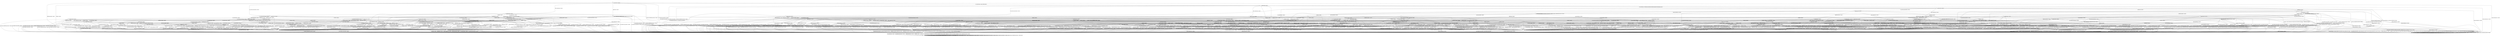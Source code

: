digraph h24 {
s0 [label="s0"];
s1 [label="s1"];
s2 [label="s2"];
s6 [label="s6"];
s8 [label="s8"];
s77 [label="s77"];
s78 [label="s78"];
s79 [label="s79"];
s3 [label="s3"];
s4 [label="s4"];
s7 [label="s7"];
s9 [label="s9"];
s10 [label="s10"];
s11 [label="s11"];
s31 [label="s31"];
s80 [label="s80"];
s81 [label="s81"];
s82 [label="s82"];
s83 [label="s83"];
s86 [label="s86"];
s87 [label="s87"];
s94 [label="s94"];
s98 [label="s98"];
s5 [label="s5"];
s12 [label="s12"];
s13 [label="s13"];
s14 [label="s14"];
s25 [label="s25"];
s32 [label="s32"];
s33 [label="s33"];
s34 [label="s34"];
s43 [label="s43"];
s61 [label="s61"];
s73 [label="s73"];
s74 [label="s74"];
s84 [label="s84"];
s85 [label="s85"];
s88 [label="s88"];
s90 [label="s90"];
s91 [label="s91"];
s95 [label="s95"];
s96 [label="s96"];
s97 [label="s97"];
s99 [label="s99"];
s102 [label="s102"];
s15 [label="s15"];
s16 [label="s16"];
s26 [label="s26"];
s27 [label="s27"];
s35 [label="s35"];
s36 [label="s36"];
s37 [label="s37"];
s40 [label="s40"];
s44 [label="s44"];
s45 [label="s45"];
s46 [label="s46"];
s62 [label="s62"];
s65 [label="s65"];
s67 [label="s67"];
s75 [label="s75"];
s76 [label="s76"];
s89 [label="s89"];
s92 [label="s92"];
s100 [label="s100"];
s101 [label="s101"];
s103 [label="s103"];
s17 [label="s17"];
s18 [label="s18"];
s19 [label="s19"];
s20 [label="s20"];
s21 [label="s21"];
s28 [label="s28"];
s30 [label="s30"];
s38 [label="s38"];
s41 [label="s41"];
s47 [label="s47"];
s48 [label="s48"];
s49 [label="s49"];
s66 [label="s66"];
s68 [label="s68"];
s69 [label="s69"];
s71 [label="s71"];
s93 [label="s93"];
s22 [label="s22"];
s23 [label="s23"];
s29 [label="s29"];
s39 [label="s39"];
s42 [label="s42"];
s50 [label="s50"];
s53 [label="s53"];
s54 [label="s54"];
s55 [label="s55"];
s63 [label="s63"];
s70 [label="s70"];
s72 [label="s72"];
s24 [label="s24"];
s51 [label="s51"];
s52 [label="s52"];
s56 [label="s56"];
s59 [label="s59"];
s64 [label="s64"];
s57 [label="s57"];
s58 [label="s58"];
s60 [label="s60"];
s0 -> s1 [label="RSA_CLIENT_HELLO / HELLO_VERIFY_REQUEST"];
s0 -> s2 [label="RSA_CLIENT_KEY_EXCHANGE / TIMEOUT"];
s0 -> s8 [label="CHANGE_CIPHER_SPEC / TIMEOUT"];
s0 -> s77 [label="FINISHED / TIMEOUT"];
s0 -> s0 [label="APPLICATION / TIMEOUT"];
s0 -> s79 [label="CERTIFICATE / TIMEOUT"];
s0 -> s78 [label="EMPTY_CERTIFICATE / TIMEOUT"];
s0 -> s77 [label="CERTIFICATE_VERIFY / TIMEOUT"];
s0 -> s6 [label="Alert(WARNING,CLOSE_NOTIFY) / TIMEOUT"];
s0 -> s6 [label="Alert(FATAL,UNEXPECTED_MESSAGE) / TIMEOUT"];
s1 -> s3 [label="RSA_CLIENT_HELLO / SERVER_HELLO,CERTIFICATE,CERTIFICATE_REQUEST,SERVER_HELLO_DONE"];
s1 -> s4 [label="RSA_CLIENT_KEY_EXCHANGE / TIMEOUT"];
s1 -> s8 [label="CHANGE_CIPHER_SPEC / TIMEOUT"];
s1 -> s10 [label="FINISHED / TIMEOUT"];
s1 -> s1 [label="APPLICATION / TIMEOUT"];
s1 -> s31 [label="CERTIFICATE / TIMEOUT"];
s1 -> s11 [label="EMPTY_CERTIFICATE / TIMEOUT"];
s1 -> s10 [label="CERTIFICATE_VERIFY / TIMEOUT"];
s1 -> s6 [label="Alert(WARNING,CLOSE_NOTIFY) / Alert(WARNING,CLOSE_NOTIFY)"];
s1 -> s6 [label="Alert(FATAL,UNEXPECTED_MESSAGE) / TIMEOUT"];
s2 -> s82 [label="RSA_CLIENT_HELLO / TIMEOUT"];
s2 -> s77 [label="RSA_CLIENT_KEY_EXCHANGE / TIMEOUT"];
s2 -> s9 [label="CHANGE_CIPHER_SPEC / TIMEOUT"];
s2 -> s80 [label="FINISHED / TIMEOUT"];
s2 -> s2 [label="APPLICATION / TIMEOUT"];
s2 -> s94 [label="CERTIFICATE / TIMEOUT"];
s2 -> s94 [label="EMPTY_CERTIFICATE / TIMEOUT"];
s2 -> s86 [label="CERTIFICATE_VERIFY / TIMEOUT"];
s2 -> s6 [label="Alert(WARNING,CLOSE_NOTIFY) / TIMEOUT"];
s2 -> s6 [label="Alert(FATAL,UNEXPECTED_MESSAGE) / TIMEOUT"];
s6 -> s7 [label="RSA_CLIENT_HELLO / TIMEOUT"];
s6 -> s7 [label="RSA_CLIENT_KEY_EXCHANGE / TIMEOUT"];
s6 -> s7 [label="CHANGE_CIPHER_SPEC / TIMEOUT"];
s6 -> s7 [label="FINISHED / TIMEOUT"];
s6 -> s7 [label="APPLICATION / TIMEOUT"];
s6 -> s7 [label="CERTIFICATE / TIMEOUT"];
s6 -> s7 [label="EMPTY_CERTIFICATE / TIMEOUT"];
s6 -> s7 [label="CERTIFICATE_VERIFY / TIMEOUT"];
s6 -> s7 [label="Alert(WARNING,CLOSE_NOTIFY) / TIMEOUT"];
s6 -> s7 [label="Alert(FATAL,UNEXPECTED_MESSAGE) / TIMEOUT"];
s8 -> s8 [label="RSA_CLIENT_HELLO / TIMEOUT"];
s8 -> s8 [label="RSA_CLIENT_KEY_EXCHANGE / TIMEOUT"];
s8 -> s8 [label="CHANGE_CIPHER_SPEC / TIMEOUT"];
s8 -> s8 [label="FINISHED / TIMEOUT"];
s8 -> s8 [label="APPLICATION / TIMEOUT"];
s8 -> s8 [label="CERTIFICATE / TIMEOUT"];
s8 -> s8 [label="EMPTY_CERTIFICATE / TIMEOUT"];
s8 -> s8 [label="CERTIFICATE_VERIFY / TIMEOUT"];
s8 -> s8 [label="Alert(WARNING,CLOSE_NOTIFY) / TIMEOUT"];
s8 -> s8 [label="Alert(FATAL,UNEXPECTED_MESSAGE) / TIMEOUT"];
s77 -> s77 [label="RSA_CLIENT_HELLO / TIMEOUT"];
s77 -> s77 [label="RSA_CLIENT_KEY_EXCHANGE / TIMEOUT"];
s77 -> s8 [label="CHANGE_CIPHER_SPEC / TIMEOUT"];
s77 -> s77 [label="FINISHED / TIMEOUT"];
s77 -> s77 [label="APPLICATION / TIMEOUT"];
s77 -> s77 [label="CERTIFICATE / TIMEOUT"];
s77 -> s77 [label="EMPTY_CERTIFICATE / TIMEOUT"];
s77 -> s77 [label="CERTIFICATE_VERIFY / TIMEOUT"];
s77 -> s6 [label="Alert(WARNING,CLOSE_NOTIFY) / TIMEOUT"];
s77 -> s6 [label="Alert(FATAL,UNEXPECTED_MESSAGE) / TIMEOUT"];
s78 -> s83 [label="RSA_CLIENT_HELLO / TIMEOUT"];
s78 -> s94 [label="RSA_CLIENT_KEY_EXCHANGE / TIMEOUT"];
s78 -> s9 [label="CHANGE_CIPHER_SPEC / TIMEOUT"];
s78 -> s81 [label="FINISHED / TIMEOUT"];
s78 -> s78 [label="APPLICATION / TIMEOUT"];
s78 -> s77 [label="CERTIFICATE / TIMEOUT"];
s78 -> s77 [label="EMPTY_CERTIFICATE / TIMEOUT"];
s78 -> s87 [label="CERTIFICATE_VERIFY / TIMEOUT"];
s78 -> s6 [label="Alert(WARNING,CLOSE_NOTIFY) / TIMEOUT"];
s78 -> s6 [label="Alert(FATAL,UNEXPECTED_MESSAGE) / TIMEOUT"];
s79 -> s79 [label="RSA_CLIENT_HELLO / TIMEOUT"];
s79 -> s98 [label="RSA_CLIENT_KEY_EXCHANGE / TIMEOUT"];
s79 -> s8 [label="CHANGE_CIPHER_SPEC / TIMEOUT"];
s79 -> s79 [label="FINISHED / TIMEOUT"];
s79 -> s79 [label="APPLICATION / TIMEOUT"];
s79 -> s77 [label="CERTIFICATE / TIMEOUT"];
s79 -> s77 [label="EMPTY_CERTIFICATE / TIMEOUT"];
s79 -> s87 [label="CERTIFICATE_VERIFY / TIMEOUT"];
s79 -> s6 [label="Alert(WARNING,CLOSE_NOTIFY) / TIMEOUT"];
s79 -> s6 [label="Alert(FATAL,UNEXPECTED_MESSAGE) / TIMEOUT"];
s3 -> s6 [label="RSA_CLIENT_HELLO / Alert(FATAL,UNEXPECTED_MESSAGE)"];
s3 -> s13 [label="RSA_CLIENT_KEY_EXCHANGE / TIMEOUT"];
s3 -> s8 [label="CHANGE_CIPHER_SPEC / TIMEOUT"];
s3 -> s10 [label="FINISHED / TIMEOUT"];
s3 -> s3 [label="APPLICATION / TIMEOUT"];
s3 -> s97 [label="CERTIFICATE / TIMEOUT"];
s3 -> s32 [label="EMPTY_CERTIFICATE / TIMEOUT"];
s3 -> s10 [label="CERTIFICATE_VERIFY / TIMEOUT"];
s3 -> s6 [label="Alert(WARNING,CLOSE_NOTIFY) / Alert(WARNING,CLOSE_NOTIFY)"];
s3 -> s6 [label="Alert(FATAL,UNEXPECTED_MESSAGE) / TIMEOUT"];
s4 -> s25 [label="RSA_CLIENT_HELLO / TIMEOUT"];
s4 -> s10 [label="RSA_CLIENT_KEY_EXCHANGE / TIMEOUT"];
s4 -> s5 [label="CHANGE_CIPHER_SPEC / TIMEOUT"];
s4 -> s12 [label="FINISHED / TIMEOUT"];
s4 -> s4 [label="APPLICATION / TIMEOUT"];
s4 -> s43 [label="CERTIFICATE / TIMEOUT"];
s4 -> s43 [label="EMPTY_CERTIFICATE / TIMEOUT"];
s4 -> s33 [label="CERTIFICATE_VERIFY / TIMEOUT"];
s4 -> s6 [label="Alert(WARNING,CLOSE_NOTIFY) / Alert(WARNING,CLOSE_NOTIFY)"];
s4 -> s6 [label="Alert(FATAL,UNEXPECTED_MESSAGE) / TIMEOUT"];
s7 -> s7 [label="RSA_CLIENT_HELLO / SOCKET_CLOSED"];
s7 -> s7 [label="RSA_CLIENT_KEY_EXCHANGE / SOCKET_CLOSED"];
s7 -> s7 [label="CHANGE_CIPHER_SPEC / SOCKET_CLOSED"];
s7 -> s7 [label="FINISHED / SOCKET_CLOSED"];
s7 -> s7 [label="APPLICATION / SOCKET_CLOSED"];
s7 -> s7 [label="CERTIFICATE / SOCKET_CLOSED"];
s7 -> s7 [label="EMPTY_CERTIFICATE / SOCKET_CLOSED"];
s7 -> s7 [label="CERTIFICATE_VERIFY / SOCKET_CLOSED"];
s7 -> s7 [label="Alert(WARNING,CLOSE_NOTIFY) / SOCKET_CLOSED"];
s7 -> s7 [label="Alert(FATAL,UNEXPECTED_MESSAGE) / SOCKET_CLOSED"];
s9 -> s6 [label="RSA_CLIENT_HELLO / TIMEOUT"];
s9 -> s6 [label="RSA_CLIENT_KEY_EXCHANGE / TIMEOUT"];
s9 -> s8 [label="CHANGE_CIPHER_SPEC / TIMEOUT"];
s9 -> s6 [label="FINISHED / TIMEOUT"];
s9 -> s9 [label="APPLICATION / TIMEOUT"];
s9 -> s6 [label="CERTIFICATE / TIMEOUT"];
s9 -> s6 [label="EMPTY_CERTIFICATE / TIMEOUT"];
s9 -> s6 [label="CERTIFICATE_VERIFY / TIMEOUT"];
s9 -> s9 [label="Alert(WARNING,CLOSE_NOTIFY) / TIMEOUT"];
s9 -> s9 [label="Alert(FATAL,UNEXPECTED_MESSAGE) / TIMEOUT"];
s10 -> s10 [label="RSA_CLIENT_HELLO / TIMEOUT"];
s10 -> s10 [label="RSA_CLIENT_KEY_EXCHANGE / TIMEOUT"];
s10 -> s8 [label="CHANGE_CIPHER_SPEC / TIMEOUT"];
s10 -> s10 [label="FINISHED / TIMEOUT"];
s10 -> s10 [label="APPLICATION / TIMEOUT"];
s10 -> s10 [label="CERTIFICATE / TIMEOUT"];
s10 -> s10 [label="EMPTY_CERTIFICATE / TIMEOUT"];
s10 -> s10 [label="CERTIFICATE_VERIFY / TIMEOUT"];
s10 -> s6 [label="Alert(WARNING,CLOSE_NOTIFY) / Alert(WARNING,CLOSE_NOTIFY)"];
s10 -> s6 [label="Alert(FATAL,UNEXPECTED_MESSAGE) / TIMEOUT"];
s11 -> s61 [label="RSA_CLIENT_HELLO / TIMEOUT"];
s11 -> s43 [label="RSA_CLIENT_KEY_EXCHANGE / TIMEOUT"];
s11 -> s5 [label="CHANGE_CIPHER_SPEC / TIMEOUT"];
s11 -> s14 [label="FINISHED / TIMEOUT"];
s11 -> s11 [label="APPLICATION / TIMEOUT"];
s11 -> s10 [label="CERTIFICATE / TIMEOUT"];
s11 -> s10 [label="EMPTY_CERTIFICATE / TIMEOUT"];
s11 -> s34 [label="CERTIFICATE_VERIFY / TIMEOUT"];
s11 -> s6 [label="Alert(WARNING,CLOSE_NOTIFY) / Alert(WARNING,CLOSE_NOTIFY)"];
s11 -> s6 [label="Alert(FATAL,UNEXPECTED_MESSAGE) / TIMEOUT"];
s31 -> s31 [label="RSA_CLIENT_HELLO / TIMEOUT"];
s31 -> s74 [label="RSA_CLIENT_KEY_EXCHANGE / TIMEOUT"];
s31 -> s8 [label="CHANGE_CIPHER_SPEC / TIMEOUT"];
s31 -> s73 [label="FINISHED / TIMEOUT"];
s31 -> s31 [label="APPLICATION / TIMEOUT"];
s31 -> s10 [label="CERTIFICATE / TIMEOUT"];
s31 -> s10 [label="EMPTY_CERTIFICATE / TIMEOUT"];
s31 -> s34 [label="CERTIFICATE_VERIFY / TIMEOUT"];
s31 -> s6 [label="Alert(WARNING,CLOSE_NOTIFY) / Alert(WARNING,CLOSE_NOTIFY)"];
s31 -> s6 [label="Alert(FATAL,UNEXPECTED_MESSAGE) / TIMEOUT"];
s80 -> s84 [label="RSA_CLIENT_HELLO / TIMEOUT"];
s80 -> s77 [label="RSA_CLIENT_KEY_EXCHANGE / TIMEOUT"];
s80 -> s9 [label="CHANGE_CIPHER_SPEC / TIMEOUT"];
s80 -> s77 [label="FINISHED / TIMEOUT"];
s80 -> s80 [label="APPLICATION / TIMEOUT"];
s80 -> s99 [label="CERTIFICATE / TIMEOUT"];
s80 -> s99 [label="EMPTY_CERTIFICATE / TIMEOUT"];
s80 -> s90 [label="CERTIFICATE_VERIFY / TIMEOUT"];
s80 -> s6 [label="Alert(WARNING,CLOSE_NOTIFY) / TIMEOUT"];
s80 -> s6 [label="Alert(FATAL,UNEXPECTED_MESSAGE) / TIMEOUT"];
s81 -> s85 [label="RSA_CLIENT_HELLO / TIMEOUT"];
s81 -> s99 [label="RSA_CLIENT_KEY_EXCHANGE / TIMEOUT"];
s81 -> s9 [label="CHANGE_CIPHER_SPEC / TIMEOUT"];
s81 -> s77 [label="FINISHED / TIMEOUT"];
s81 -> s81 [label="APPLICATION / TIMEOUT"];
s81 -> s77 [label="CERTIFICATE / TIMEOUT"];
s81 -> s77 [label="EMPTY_CERTIFICATE / TIMEOUT"];
s81 -> s91 [label="CERTIFICATE_VERIFY / TIMEOUT"];
s81 -> s6 [label="Alert(WARNING,CLOSE_NOTIFY) / TIMEOUT"];
s81 -> s6 [label="Alert(FATAL,UNEXPECTED_MESSAGE) / TIMEOUT"];
s82 -> s77 [label="RSA_CLIENT_HELLO / TIMEOUT"];
s82 -> s77 [label="RSA_CLIENT_KEY_EXCHANGE / TIMEOUT"];
s82 -> s9 [label="CHANGE_CIPHER_SPEC / TIMEOUT"];
s82 -> s84 [label="FINISHED / TIMEOUT"];
s82 -> s82 [label="APPLICATION / TIMEOUT"];
s82 -> s95 [label="CERTIFICATE / TIMEOUT"];
s82 -> s95 [label="EMPTY_CERTIFICATE / TIMEOUT"];
s82 -> s88 [label="CERTIFICATE_VERIFY / TIMEOUT"];
s82 -> s6 [label="Alert(WARNING,CLOSE_NOTIFY) / TIMEOUT"];
s82 -> s6 [label="Alert(FATAL,UNEXPECTED_MESSAGE) / TIMEOUT"];
s83 -> s77 [label="RSA_CLIENT_HELLO / TIMEOUT"];
s83 -> s95 [label="RSA_CLIENT_KEY_EXCHANGE / TIMEOUT"];
s83 -> s9 [label="CHANGE_CIPHER_SPEC / TIMEOUT"];
s83 -> s85 [label="FINISHED / TIMEOUT"];
s83 -> s83 [label="APPLICATION / TIMEOUT"];
s83 -> s77 [label="CERTIFICATE / TIMEOUT"];
s83 -> s77 [label="EMPTY_CERTIFICATE / TIMEOUT"];
s83 -> s87 [label="CERTIFICATE_VERIFY / TIMEOUT"];
s83 -> s6 [label="Alert(WARNING,CLOSE_NOTIFY) / TIMEOUT"];
s83 -> s6 [label="Alert(FATAL,UNEXPECTED_MESSAGE) / TIMEOUT"];
s86 -> s88 [label="RSA_CLIENT_HELLO / TIMEOUT"];
s86 -> s77 [label="RSA_CLIENT_KEY_EXCHANGE / TIMEOUT"];
s86 -> s9 [label="CHANGE_CIPHER_SPEC / TIMEOUT"];
s86 -> s90 [label="FINISHED / TIMEOUT"];
s86 -> s86 [label="APPLICATION / TIMEOUT"];
s86 -> s96 [label="CERTIFICATE / TIMEOUT"];
s86 -> s96 [label="EMPTY_CERTIFICATE / TIMEOUT"];
s86 -> s77 [label="CERTIFICATE_VERIFY / TIMEOUT"];
s86 -> s6 [label="Alert(WARNING,CLOSE_NOTIFY) / TIMEOUT"];
s86 -> s6 [label="Alert(FATAL,UNEXPECTED_MESSAGE) / TIMEOUT"];
s87 -> s87 [label="RSA_CLIENT_HELLO / TIMEOUT"];
s87 -> s96 [label="RSA_CLIENT_KEY_EXCHANGE / TIMEOUT"];
s87 -> s9 [label="CHANGE_CIPHER_SPEC / TIMEOUT"];
s87 -> s91 [label="FINISHED / TIMEOUT"];
s87 -> s87 [label="APPLICATION / TIMEOUT"];
s87 -> s77 [label="CERTIFICATE / TIMEOUT"];
s87 -> s77 [label="EMPTY_CERTIFICATE / TIMEOUT"];
s87 -> s77 [label="CERTIFICATE_VERIFY / TIMEOUT"];
s87 -> s6 [label="Alert(WARNING,CLOSE_NOTIFY) / TIMEOUT"];
s87 -> s6 [label="Alert(FATAL,UNEXPECTED_MESSAGE) / TIMEOUT"];
s94 -> s95 [label="RSA_CLIENT_HELLO / TIMEOUT"];
s94 -> s77 [label="RSA_CLIENT_KEY_EXCHANGE / TIMEOUT"];
s94 -> s9 [label="CHANGE_CIPHER_SPEC / TIMEOUT"];
s94 -> s99 [label="FINISHED / TIMEOUT"];
s94 -> s94 [label="APPLICATION / TIMEOUT"];
s94 -> s77 [label="CERTIFICATE / TIMEOUT"];
s94 -> s77 [label="EMPTY_CERTIFICATE / TIMEOUT"];
s94 -> s96 [label="CERTIFICATE_VERIFY / TIMEOUT"];
s94 -> s6 [label="Alert(WARNING,CLOSE_NOTIFY) / TIMEOUT"];
s94 -> s6 [label="Alert(FATAL,UNEXPECTED_MESSAGE) / TIMEOUT"];
s98 -> s98 [label="RSA_CLIENT_HELLO / TIMEOUT"];
s98 -> s77 [label="RSA_CLIENT_KEY_EXCHANGE / TIMEOUT"];
s98 -> s8 [label="CHANGE_CIPHER_SPEC / TIMEOUT"];
s98 -> s102 [label="FINISHED / TIMEOUT"];
s98 -> s98 [label="APPLICATION / TIMEOUT"];
s98 -> s77 [label="CERTIFICATE / TIMEOUT"];
s98 -> s77 [label="EMPTY_CERTIFICATE / TIMEOUT"];
s98 -> s96 [label="CERTIFICATE_VERIFY / TIMEOUT"];
s98 -> s6 [label="Alert(WARNING,CLOSE_NOTIFY) / TIMEOUT"];
s98 -> s6 [label="Alert(FATAL,UNEXPECTED_MESSAGE) / TIMEOUT"];
s5 -> s6 [label="RSA_CLIENT_HELLO / Alert(FATAL,UNEXPECTED_MESSAGE)"];
s5 -> s6 [label="RSA_CLIENT_KEY_EXCHANGE / Alert(FATAL,UNEXPECTED_MESSAGE)"];
s5 -> s8 [label="CHANGE_CIPHER_SPEC / TIMEOUT"];
s5 -> s6 [label="FINISHED / Alert(FATAL,UNEXPECTED_MESSAGE)"];
s5 -> s5 [label="APPLICATION / TIMEOUT"];
s5 -> s6 [label="CERTIFICATE / Alert(FATAL,UNEXPECTED_MESSAGE)"];
s5 -> s6 [label="EMPTY_CERTIFICATE / Alert(FATAL,UNEXPECTED_MESSAGE)"];
s5 -> s6 [label="CERTIFICATE_VERIFY / Alert(FATAL,UNEXPECTED_MESSAGE)"];
s5 -> s5 [label="Alert(WARNING,CLOSE_NOTIFY) / TIMEOUT"];
s5 -> s5 [label="Alert(FATAL,UNEXPECTED_MESSAGE) / TIMEOUT"];
s12 -> s26 [label="RSA_CLIENT_HELLO / TIMEOUT"];
s12 -> s10 [label="RSA_CLIENT_KEY_EXCHANGE / TIMEOUT"];
s12 -> s5 [label="CHANGE_CIPHER_SPEC / TIMEOUT"];
s12 -> s10 [label="FINISHED / TIMEOUT"];
s12 -> s12 [label="APPLICATION / TIMEOUT"];
s12 -> s44 [label="CERTIFICATE / TIMEOUT"];
s12 -> s44 [label="EMPTY_CERTIFICATE / TIMEOUT"];
s12 -> s35 [label="CERTIFICATE_VERIFY / TIMEOUT"];
s12 -> s6 [label="Alert(WARNING,CLOSE_NOTIFY) / Alert(WARNING,CLOSE_NOTIFY)"];
s12 -> s6 [label="Alert(FATAL,UNEXPECTED_MESSAGE) / TIMEOUT"];
s13 -> s25 [label="RSA_CLIENT_HELLO / TIMEOUT"];
s13 -> s10 [label="RSA_CLIENT_KEY_EXCHANGE / TIMEOUT"];
s13 -> s15 [label="CHANGE_CIPHER_SPEC / TIMEOUT"];
s13 -> s12 [label="FINISHED / TIMEOUT"];
s13 -> s13 [label="APPLICATION / TIMEOUT"];
s13 -> s27 [label="CERTIFICATE / TIMEOUT"];
s13 -> s36 [label="EMPTY_CERTIFICATE / TIMEOUT"];
s13 -> s16 [label="CERTIFICATE_VERIFY / TIMEOUT"];
s13 -> s6 [label="Alert(WARNING,CLOSE_NOTIFY) / Alert(WARNING,CLOSE_NOTIFY)"];
s13 -> s6 [label="Alert(FATAL,UNEXPECTED_MESSAGE) / TIMEOUT"];
s14 -> s62 [label="RSA_CLIENT_HELLO / TIMEOUT"];
s14 -> s44 [label="RSA_CLIENT_KEY_EXCHANGE / TIMEOUT"];
s14 -> s5 [label="CHANGE_CIPHER_SPEC / TIMEOUT"];
s14 -> s10 [label="FINISHED / TIMEOUT"];
s14 -> s14 [label="APPLICATION / TIMEOUT"];
s14 -> s10 [label="CERTIFICATE / TIMEOUT"];
s14 -> s10 [label="EMPTY_CERTIFICATE / TIMEOUT"];
s14 -> s37 [label="CERTIFICATE_VERIFY / TIMEOUT"];
s14 -> s6 [label="Alert(WARNING,CLOSE_NOTIFY) / Alert(WARNING,CLOSE_NOTIFY)"];
s14 -> s6 [label="Alert(FATAL,UNEXPECTED_MESSAGE) / TIMEOUT"];
s25 -> s10 [label="RSA_CLIENT_HELLO / TIMEOUT"];
s25 -> s10 [label="RSA_CLIENT_KEY_EXCHANGE / TIMEOUT"];
s25 -> s5 [label="CHANGE_CIPHER_SPEC / TIMEOUT"];
s25 -> s26 [label="FINISHED / TIMEOUT"];
s25 -> s25 [label="APPLICATION / TIMEOUT"];
s25 -> s65 [label="CERTIFICATE / TIMEOUT"];
s25 -> s65 [label="EMPTY_CERTIFICATE / TIMEOUT"];
s25 -> s40 [label="CERTIFICATE_VERIFY / TIMEOUT"];
s25 -> s6 [label="Alert(WARNING,CLOSE_NOTIFY) / Alert(WARNING,CLOSE_NOTIFY)"];
s25 -> s6 [label="Alert(FATAL,UNEXPECTED_MESSAGE) / TIMEOUT"];
s32 -> s61 [label="RSA_CLIENT_HELLO / TIMEOUT"];
s32 -> s36 [label="RSA_CLIENT_KEY_EXCHANGE / TIMEOUT"];
s32 -> s5 [label="CHANGE_CIPHER_SPEC / TIMEOUT"];
s32 -> s14 [label="FINISHED / TIMEOUT"];
s32 -> s32 [label="APPLICATION / TIMEOUT"];
s32 -> s10 [label="CERTIFICATE / TIMEOUT"];
s32 -> s10 [label="EMPTY_CERTIFICATE / TIMEOUT"];
s32 -> s45 [label="CERTIFICATE_VERIFY / TIMEOUT"];
s32 -> s6 [label="Alert(WARNING,CLOSE_NOTIFY) / Alert(WARNING,CLOSE_NOTIFY)"];
s32 -> s6 [label="Alert(FATAL,UNEXPECTED_MESSAGE) / TIMEOUT"];
s33 -> s40 [label="RSA_CLIENT_HELLO / TIMEOUT"];
s33 -> s10 [label="RSA_CLIENT_KEY_EXCHANGE / TIMEOUT"];
s33 -> s5 [label="CHANGE_CIPHER_SPEC / TIMEOUT"];
s33 -> s35 [label="FINISHED / TIMEOUT"];
s33 -> s33 [label="APPLICATION / TIMEOUT"];
s33 -> s46 [label="CERTIFICATE / TIMEOUT"];
s33 -> s46 [label="EMPTY_CERTIFICATE / TIMEOUT"];
s33 -> s10 [label="CERTIFICATE_VERIFY / TIMEOUT"];
s33 -> s6 [label="Alert(WARNING,CLOSE_NOTIFY) / Alert(WARNING,CLOSE_NOTIFY)"];
s33 -> s6 [label="Alert(FATAL,UNEXPECTED_MESSAGE) / TIMEOUT"];
s34 -> s67 [label="RSA_CLIENT_HELLO / TIMEOUT"];
s34 -> s46 [label="RSA_CLIENT_KEY_EXCHANGE / TIMEOUT"];
s34 -> s5 [label="CHANGE_CIPHER_SPEC / TIMEOUT"];
s34 -> s37 [label="FINISHED / TIMEOUT"];
s34 -> s34 [label="APPLICATION / TIMEOUT"];
s34 -> s10 [label="CERTIFICATE / TIMEOUT"];
s34 -> s10 [label="EMPTY_CERTIFICATE / TIMEOUT"];
s34 -> s10 [label="CERTIFICATE_VERIFY / TIMEOUT"];
s34 -> s6 [label="Alert(WARNING,CLOSE_NOTIFY) / Alert(WARNING,CLOSE_NOTIFY)"];
s34 -> s6 [label="Alert(FATAL,UNEXPECTED_MESSAGE) / TIMEOUT"];
s43 -> s65 [label="RSA_CLIENT_HELLO / TIMEOUT"];
s43 -> s10 [label="RSA_CLIENT_KEY_EXCHANGE / TIMEOUT"];
s43 -> s5 [label="CHANGE_CIPHER_SPEC / TIMEOUT"];
s43 -> s44 [label="FINISHED / TIMEOUT"];
s43 -> s43 [label="APPLICATION / TIMEOUT"];
s43 -> s10 [label="CERTIFICATE / TIMEOUT"];
s43 -> s10 [label="EMPTY_CERTIFICATE / TIMEOUT"];
s43 -> s46 [label="CERTIFICATE_VERIFY / TIMEOUT"];
s43 -> s6 [label="Alert(WARNING,CLOSE_NOTIFY) / Alert(WARNING,CLOSE_NOTIFY)"];
s43 -> s6 [label="Alert(FATAL,UNEXPECTED_MESSAGE) / TIMEOUT"];
s61 -> s10 [label="RSA_CLIENT_HELLO / TIMEOUT"];
s61 -> s65 [label="RSA_CLIENT_KEY_EXCHANGE / TIMEOUT"];
s61 -> s5 [label="CHANGE_CIPHER_SPEC / TIMEOUT"];
s61 -> s62 [label="FINISHED / TIMEOUT"];
s61 -> s61 [label="APPLICATION / TIMEOUT"];
s61 -> s10 [label="CERTIFICATE / TIMEOUT"];
s61 -> s10 [label="EMPTY_CERTIFICATE / TIMEOUT"];
s61 -> s67 [label="CERTIFICATE_VERIFY / TIMEOUT"];
s61 -> s6 [label="Alert(WARNING,CLOSE_NOTIFY) / Alert(WARNING,CLOSE_NOTIFY)"];
s61 -> s6 [label="Alert(FATAL,UNEXPECTED_MESSAGE) / TIMEOUT"];
s73 -> s75 [label="RSA_CLIENT_HELLO / TIMEOUT"];
s73 -> s76 [label="RSA_CLIENT_KEY_EXCHANGE / TIMEOUT"];
s73 -> s8 [label="CHANGE_CIPHER_SPEC / TIMEOUT"];
s73 -> s10 [label="FINISHED / TIMEOUT"];
s73 -> s73 [label="APPLICATION / TIMEOUT"];
s73 -> s10 [label="CERTIFICATE / TIMEOUT"];
s73 -> s10 [label="EMPTY_CERTIFICATE / TIMEOUT"];
s73 -> s37 [label="CERTIFICATE_VERIFY / TIMEOUT"];
s73 -> s6 [label="Alert(WARNING,CLOSE_NOTIFY) / Alert(WARNING,CLOSE_NOTIFY)"];
s73 -> s6 [label="Alert(FATAL,UNEXPECTED_MESSAGE) / TIMEOUT"];
s74 -> s74 [label="RSA_CLIENT_HELLO / TIMEOUT"];
s74 -> s10 [label="RSA_CLIENT_KEY_EXCHANGE / TIMEOUT"];
s74 -> s8 [label="CHANGE_CIPHER_SPEC / TIMEOUT"];
s74 -> s76 [label="FINISHED / TIMEOUT"];
s74 -> s74 [label="APPLICATION / TIMEOUT"];
s74 -> s10 [label="CERTIFICATE / TIMEOUT"];
s74 -> s10 [label="EMPTY_CERTIFICATE / TIMEOUT"];
s74 -> s46 [label="CERTIFICATE_VERIFY / TIMEOUT"];
s74 -> s6 [label="Alert(WARNING,CLOSE_NOTIFY) / Alert(WARNING,CLOSE_NOTIFY)"];
s74 -> s6 [label="Alert(FATAL,UNEXPECTED_MESSAGE) / TIMEOUT"];
s84 -> s77 [label="RSA_CLIENT_HELLO / TIMEOUT"];
s84 -> s77 [label="RSA_CLIENT_KEY_EXCHANGE / TIMEOUT"];
s84 -> s9 [label="CHANGE_CIPHER_SPEC / TIMEOUT"];
s84 -> s77 [label="FINISHED / TIMEOUT"];
s84 -> s84 [label="APPLICATION / TIMEOUT"];
s84 -> s100 [label="CERTIFICATE / TIMEOUT"];
s84 -> s100 [label="EMPTY_CERTIFICATE / TIMEOUT"];
s84 -> s92 [label="CERTIFICATE_VERIFY / TIMEOUT"];
s84 -> s6 [label="Alert(WARNING,CLOSE_NOTIFY) / TIMEOUT"];
s84 -> s6 [label="Alert(FATAL,UNEXPECTED_MESSAGE) / TIMEOUT"];
s85 -> s77 [label="RSA_CLIENT_HELLO / TIMEOUT"];
s85 -> s100 [label="RSA_CLIENT_KEY_EXCHANGE / TIMEOUT"];
s85 -> s9 [label="CHANGE_CIPHER_SPEC / TIMEOUT"];
s85 -> s77 [label="FINISHED / TIMEOUT"];
s85 -> s85 [label="APPLICATION / TIMEOUT"];
s85 -> s77 [label="CERTIFICATE / TIMEOUT"];
s85 -> s77 [label="EMPTY_CERTIFICATE / TIMEOUT"];
s85 -> s91 [label="CERTIFICATE_VERIFY / TIMEOUT"];
s85 -> s6 [label="Alert(WARNING,CLOSE_NOTIFY) / TIMEOUT"];
s85 -> s6 [label="Alert(FATAL,UNEXPECTED_MESSAGE) / TIMEOUT"];
s88 -> s77 [label="RSA_CLIENT_HELLO / TIMEOUT"];
s88 -> s77 [label="RSA_CLIENT_KEY_EXCHANGE / TIMEOUT"];
s88 -> s9 [label="CHANGE_CIPHER_SPEC / TIMEOUT"];
s88 -> s92 [label="FINISHED / TIMEOUT"];
s88 -> s88 [label="APPLICATION / TIMEOUT"];
s88 -> s89 [label="CERTIFICATE / TIMEOUT"];
s88 -> s89 [label="EMPTY_CERTIFICATE / TIMEOUT"];
s88 -> s77 [label="CERTIFICATE_VERIFY / TIMEOUT"];
s88 -> s6 [label="Alert(WARNING,CLOSE_NOTIFY) / TIMEOUT"];
s88 -> s6 [label="Alert(FATAL,UNEXPECTED_MESSAGE) / TIMEOUT"];
s90 -> s92 [label="RSA_CLIENT_HELLO / TIMEOUT"];
s90 -> s77 [label="RSA_CLIENT_KEY_EXCHANGE / TIMEOUT"];
s90 -> s9 [label="CHANGE_CIPHER_SPEC / TIMEOUT"];
s90 -> s77 [label="FINISHED / TIMEOUT"];
s90 -> s90 [label="APPLICATION / TIMEOUT"];
s90 -> s103 [label="CERTIFICATE / TIMEOUT"];
s90 -> s103 [label="EMPTY_CERTIFICATE / TIMEOUT"];
s90 -> s77 [label="CERTIFICATE_VERIFY / TIMEOUT"];
s90 -> s6 [label="Alert(WARNING,CLOSE_NOTIFY) / TIMEOUT"];
s90 -> s6 [label="Alert(FATAL,UNEXPECTED_MESSAGE) / TIMEOUT"];
s91 -> s91 [label="RSA_CLIENT_HELLO / TIMEOUT"];
s91 -> s103 [label="RSA_CLIENT_KEY_EXCHANGE / TIMEOUT"];
s91 -> s9 [label="CHANGE_CIPHER_SPEC / TIMEOUT"];
s91 -> s77 [label="FINISHED / TIMEOUT"];
s91 -> s91 [label="APPLICATION / TIMEOUT"];
s91 -> s77 [label="CERTIFICATE / TIMEOUT"];
s91 -> s77 [label="EMPTY_CERTIFICATE / TIMEOUT"];
s91 -> s77 [label="CERTIFICATE_VERIFY / TIMEOUT"];
s91 -> s6 [label="Alert(WARNING,CLOSE_NOTIFY) / TIMEOUT"];
s91 -> s6 [label="Alert(FATAL,UNEXPECTED_MESSAGE) / TIMEOUT"];
s95 -> s77 [label="RSA_CLIENT_HELLO / TIMEOUT"];
s95 -> s77 [label="RSA_CLIENT_KEY_EXCHANGE / TIMEOUT"];
s95 -> s9 [label="CHANGE_CIPHER_SPEC / TIMEOUT"];
s95 -> s100 [label="FINISHED / TIMEOUT"];
s95 -> s95 [label="APPLICATION / TIMEOUT"];
s95 -> s77 [label="CERTIFICATE / TIMEOUT"];
s95 -> s77 [label="EMPTY_CERTIFICATE / TIMEOUT"];
s95 -> s89 [label="CERTIFICATE_VERIFY / TIMEOUT"];
s95 -> s6 [label="Alert(WARNING,CLOSE_NOTIFY) / TIMEOUT"];
s95 -> s6 [label="Alert(FATAL,UNEXPECTED_MESSAGE) / TIMEOUT"];
s96 -> s89 [label="RSA_CLIENT_HELLO / TIMEOUT"];
s96 -> s77 [label="RSA_CLIENT_KEY_EXCHANGE / TIMEOUT"];
s96 -> s9 [label="CHANGE_CIPHER_SPEC / TIMEOUT"];
s96 -> s103 [label="FINISHED / TIMEOUT"];
s96 -> s96 [label="APPLICATION / TIMEOUT"];
s96 -> s77 [label="CERTIFICATE / TIMEOUT"];
s96 -> s77 [label="EMPTY_CERTIFICATE / TIMEOUT"];
s96 -> s77 [label="CERTIFICATE_VERIFY / TIMEOUT"];
s96 -> s6 [label="Alert(WARNING,CLOSE_NOTIFY) / TIMEOUT"];
s96 -> s6 [label="Alert(FATAL,UNEXPECTED_MESSAGE) / TIMEOUT"];
s97 -> s31 [label="RSA_CLIENT_HELLO / TIMEOUT"];
s97 -> s10 [label="RSA_CLIENT_KEY_EXCHANGE / TIMEOUT"];
s97 -> s8 [label="CHANGE_CIPHER_SPEC / TIMEOUT"];
s97 -> s73 [label="FINISHED / TIMEOUT"];
s97 -> s97 [label="APPLICATION / TIMEOUT"];
s97 -> s10 [label="CERTIFICATE / TIMEOUT"];
s97 -> s10 [label="EMPTY_CERTIFICATE / TIMEOUT"];
s97 -> s101 [label="CERTIFICATE_VERIFY / TIMEOUT"];
s97 -> s6 [label="Alert(WARNING,CLOSE_NOTIFY) / Alert(WARNING,CLOSE_NOTIFY)"];
s97 -> s6 [label="Alert(FATAL,UNEXPECTED_MESSAGE) / TIMEOUT"];
s99 -> s100 [label="RSA_CLIENT_HELLO / TIMEOUT"];
s99 -> s77 [label="RSA_CLIENT_KEY_EXCHANGE / TIMEOUT"];
s99 -> s9 [label="CHANGE_CIPHER_SPEC / TIMEOUT"];
s99 -> s77 [label="FINISHED / TIMEOUT"];
s99 -> s99 [label="APPLICATION / TIMEOUT"];
s99 -> s77 [label="CERTIFICATE / TIMEOUT"];
s99 -> s77 [label="EMPTY_CERTIFICATE / TIMEOUT"];
s99 -> s103 [label="CERTIFICATE_VERIFY / TIMEOUT"];
s99 -> s6 [label="Alert(WARNING,CLOSE_NOTIFY) / TIMEOUT"];
s99 -> s6 [label="Alert(FATAL,UNEXPECTED_MESSAGE) / TIMEOUT"];
s102 -> s102 [label="RSA_CLIENT_HELLO / TIMEOUT"];
s102 -> s77 [label="RSA_CLIENT_KEY_EXCHANGE / TIMEOUT"];
s102 -> s8 [label="CHANGE_CIPHER_SPEC / TIMEOUT"];
s102 -> s77 [label="FINISHED / TIMEOUT"];
s102 -> s102 [label="APPLICATION / TIMEOUT"];
s102 -> s77 [label="CERTIFICATE / TIMEOUT"];
s102 -> s77 [label="EMPTY_CERTIFICATE / TIMEOUT"];
s102 -> s103 [label="CERTIFICATE_VERIFY / TIMEOUT"];
s102 -> s6 [label="Alert(WARNING,CLOSE_NOTIFY) / TIMEOUT"];
s102 -> s6 [label="Alert(FATAL,UNEXPECTED_MESSAGE) / TIMEOUT"];
s15 -> s48 [label="RSA_CLIENT_HELLO / TIMEOUT"];
s15 -> s10 [label="RSA_CLIENT_KEY_EXCHANGE / TIMEOUT"];
s15 -> s8 [label="CHANGE_CIPHER_SPEC / TIMEOUT"];
s15 -> s17 [label="FINISHED / CHANGE_CIPHER_SPEC,FINISHED,CHANGE_CIPHER_SPEC,FINISHED"];
s15 -> s15 [label="APPLICATION / TIMEOUT"];
s15 -> s18 [label="CERTIFICATE / TIMEOUT"];
s15 -> s38 [label="EMPTY_CERTIFICATE / TIMEOUT"];
s15 -> s49 [label="CERTIFICATE_VERIFY / TIMEOUT"];
s15 -> s15 [label="Alert(WARNING,CLOSE_NOTIFY) / TIMEOUT"];
s15 -> s15 [label="Alert(FATAL,UNEXPECTED_MESSAGE) / TIMEOUT"];
s16 -> s28 [label="RSA_CLIENT_HELLO / TIMEOUT"];
s16 -> s10 [label="RSA_CLIENT_KEY_EXCHANGE / TIMEOUT"];
s16 -> s19 [label="CHANGE_CIPHER_SPEC / TIMEOUT"];
s16 -> s20 [label="FINISHED / TIMEOUT"];
s16 -> s16 [label="APPLICATION / TIMEOUT"];
s16 -> s21 [label="CERTIFICATE / TIMEOUT"];
s16 -> s21 [label="EMPTY_CERTIFICATE / TIMEOUT"];
s16 -> s10 [label="CERTIFICATE_VERIFY / TIMEOUT"];
s16 -> s6 [label="Alert(WARNING,CLOSE_NOTIFY) / Alert(WARNING,CLOSE_NOTIFY)"];
s16 -> s6 [label="Alert(FATAL,UNEXPECTED_MESSAGE) / TIMEOUT"];
s26 -> s10 [label="RSA_CLIENT_HELLO / TIMEOUT"];
s26 -> s10 [label="RSA_CLIENT_KEY_EXCHANGE / TIMEOUT"];
s26 -> s5 [label="CHANGE_CIPHER_SPEC / TIMEOUT"];
s26 -> s10 [label="FINISHED / TIMEOUT"];
s26 -> s26 [label="APPLICATION / TIMEOUT"];
s26 -> s66 [label="CERTIFICATE / TIMEOUT"];
s26 -> s66 [label="EMPTY_CERTIFICATE / TIMEOUT"];
s26 -> s41 [label="CERTIFICATE_VERIFY / TIMEOUT"];
s26 -> s6 [label="Alert(WARNING,CLOSE_NOTIFY) / Alert(WARNING,CLOSE_NOTIFY)"];
s26 -> s6 [label="Alert(FATAL,UNEXPECTED_MESSAGE) / TIMEOUT"];
s27 -> s65 [label="RSA_CLIENT_HELLO / TIMEOUT"];
s27 -> s10 [label="RSA_CLIENT_KEY_EXCHANGE / TIMEOUT"];
s27 -> s30 [label="CHANGE_CIPHER_SPEC / TIMEOUT"];
s27 -> s44 [label="FINISHED / TIMEOUT"];
s27 -> s27 [label="APPLICATION / TIMEOUT"];
s27 -> s10 [label="CERTIFICATE / TIMEOUT"];
s27 -> s10 [label="EMPTY_CERTIFICATE / TIMEOUT"];
s27 -> s27 [label="CERTIFICATE_VERIFY / TIMEOUT"];
s27 -> s6 [label="Alert(WARNING,CLOSE_NOTIFY) / Alert(WARNING,CLOSE_NOTIFY)"];
s27 -> s6 [label="Alert(FATAL,UNEXPECTED_MESSAGE) / TIMEOUT"];
s35 -> s41 [label="RSA_CLIENT_HELLO / TIMEOUT"];
s35 -> s10 [label="RSA_CLIENT_KEY_EXCHANGE / TIMEOUT"];
s35 -> s5 [label="CHANGE_CIPHER_SPEC / TIMEOUT"];
s35 -> s10 [label="FINISHED / TIMEOUT"];
s35 -> s35 [label="APPLICATION / TIMEOUT"];
s35 -> s47 [label="CERTIFICATE / TIMEOUT"];
s35 -> s47 [label="EMPTY_CERTIFICATE / TIMEOUT"];
s35 -> s10 [label="CERTIFICATE_VERIFY / TIMEOUT"];
s35 -> s6 [label="Alert(WARNING,CLOSE_NOTIFY) / Alert(WARNING,CLOSE_NOTIFY)"];
s35 -> s6 [label="Alert(FATAL,UNEXPECTED_MESSAGE) / TIMEOUT"];
s36 -> s65 [label="RSA_CLIENT_HELLO / TIMEOUT"];
s36 -> s10 [label="RSA_CLIENT_KEY_EXCHANGE / TIMEOUT"];
s36 -> s30 [label="CHANGE_CIPHER_SPEC / TIMEOUT"];
s36 -> s44 [label="FINISHED / TIMEOUT"];
s36 -> s36 [label="APPLICATION / TIMEOUT"];
s36 -> s10 [label="CERTIFICATE / TIMEOUT"];
s36 -> s10 [label="EMPTY_CERTIFICATE / TIMEOUT"];
s36 -> s21 [label="CERTIFICATE_VERIFY / TIMEOUT"];
s36 -> s6 [label="Alert(WARNING,CLOSE_NOTIFY) / Alert(WARNING,CLOSE_NOTIFY)"];
s36 -> s6 [label="Alert(FATAL,UNEXPECTED_MESSAGE) / TIMEOUT"];
s37 -> s68 [label="RSA_CLIENT_HELLO / TIMEOUT"];
s37 -> s47 [label="RSA_CLIENT_KEY_EXCHANGE / TIMEOUT"];
s37 -> s5 [label="CHANGE_CIPHER_SPEC / TIMEOUT"];
s37 -> s10 [label="FINISHED / TIMEOUT"];
s37 -> s37 [label="APPLICATION / TIMEOUT"];
s37 -> s10 [label="CERTIFICATE / TIMEOUT"];
s37 -> s10 [label="EMPTY_CERTIFICATE / TIMEOUT"];
s37 -> s10 [label="CERTIFICATE_VERIFY / TIMEOUT"];
s37 -> s6 [label="Alert(WARNING,CLOSE_NOTIFY) / Alert(WARNING,CLOSE_NOTIFY)"];
s37 -> s6 [label="Alert(FATAL,UNEXPECTED_MESSAGE) / TIMEOUT"];
s40 -> s10 [label="RSA_CLIENT_HELLO / TIMEOUT"];
s40 -> s10 [label="RSA_CLIENT_KEY_EXCHANGE / TIMEOUT"];
s40 -> s5 [label="CHANGE_CIPHER_SPEC / TIMEOUT"];
s40 -> s41 [label="FINISHED / TIMEOUT"];
s40 -> s40 [label="APPLICATION / TIMEOUT"];
s40 -> s69 [label="CERTIFICATE / TIMEOUT"];
s40 -> s69 [label="EMPTY_CERTIFICATE / TIMEOUT"];
s40 -> s10 [label="CERTIFICATE_VERIFY / TIMEOUT"];
s40 -> s6 [label="Alert(WARNING,CLOSE_NOTIFY) / Alert(WARNING,CLOSE_NOTIFY)"];
s40 -> s6 [label="Alert(FATAL,UNEXPECTED_MESSAGE) / TIMEOUT"];
s44 -> s66 [label="RSA_CLIENT_HELLO / TIMEOUT"];
s44 -> s10 [label="RSA_CLIENT_KEY_EXCHANGE / TIMEOUT"];
s44 -> s5 [label="CHANGE_CIPHER_SPEC / TIMEOUT"];
s44 -> s10 [label="FINISHED / TIMEOUT"];
s44 -> s44 [label="APPLICATION / TIMEOUT"];
s44 -> s10 [label="CERTIFICATE / TIMEOUT"];
s44 -> s10 [label="EMPTY_CERTIFICATE / TIMEOUT"];
s44 -> s47 [label="CERTIFICATE_VERIFY / TIMEOUT"];
s44 -> s6 [label="Alert(WARNING,CLOSE_NOTIFY) / Alert(WARNING,CLOSE_NOTIFY)"];
s44 -> s6 [label="Alert(FATAL,UNEXPECTED_MESSAGE) / TIMEOUT"];
s45 -> s71 [label="RSA_CLIENT_HELLO / TIMEOUT"];
s45 -> s21 [label="RSA_CLIENT_KEY_EXCHANGE / TIMEOUT"];
s45 -> s19 [label="CHANGE_CIPHER_SPEC / TIMEOUT"];
s45 -> s45 [label="FINISHED / TIMEOUT"];
s45 -> s45 [label="APPLICATION / TIMEOUT"];
s45 -> s10 [label="CERTIFICATE / TIMEOUT"];
s45 -> s10 [label="EMPTY_CERTIFICATE / TIMEOUT"];
s45 -> s10 [label="CERTIFICATE_VERIFY / TIMEOUT"];
s45 -> s6 [label="Alert(WARNING,CLOSE_NOTIFY) / Alert(WARNING,CLOSE_NOTIFY)"];
s45 -> s6 [label="Alert(FATAL,UNEXPECTED_MESSAGE) / TIMEOUT"];
s46 -> s69 [label="RSA_CLIENT_HELLO / TIMEOUT"];
s46 -> s10 [label="RSA_CLIENT_KEY_EXCHANGE / TIMEOUT"];
s46 -> s5 [label="CHANGE_CIPHER_SPEC / TIMEOUT"];
s46 -> s47 [label="FINISHED / TIMEOUT"];
s46 -> s46 [label="APPLICATION / TIMEOUT"];
s46 -> s10 [label="CERTIFICATE / TIMEOUT"];
s46 -> s10 [label="EMPTY_CERTIFICATE / TIMEOUT"];
s46 -> s10 [label="CERTIFICATE_VERIFY / TIMEOUT"];
s46 -> s6 [label="Alert(WARNING,CLOSE_NOTIFY) / Alert(WARNING,CLOSE_NOTIFY)"];
s46 -> s6 [label="Alert(FATAL,UNEXPECTED_MESSAGE) / TIMEOUT"];
s62 -> s10 [label="RSA_CLIENT_HELLO / TIMEOUT"];
s62 -> s66 [label="RSA_CLIENT_KEY_EXCHANGE / TIMEOUT"];
s62 -> s5 [label="CHANGE_CIPHER_SPEC / TIMEOUT"];
s62 -> s10 [label="FINISHED / TIMEOUT"];
s62 -> s62 [label="APPLICATION / TIMEOUT"];
s62 -> s10 [label="CERTIFICATE / TIMEOUT"];
s62 -> s10 [label="EMPTY_CERTIFICATE / TIMEOUT"];
s62 -> s68 [label="CERTIFICATE_VERIFY / TIMEOUT"];
s62 -> s6 [label="Alert(WARNING,CLOSE_NOTIFY) / Alert(WARNING,CLOSE_NOTIFY)"];
s62 -> s6 [label="Alert(FATAL,UNEXPECTED_MESSAGE) / TIMEOUT"];
s65 -> s10 [label="RSA_CLIENT_HELLO / TIMEOUT"];
s65 -> s10 [label="RSA_CLIENT_KEY_EXCHANGE / TIMEOUT"];
s65 -> s5 [label="CHANGE_CIPHER_SPEC / TIMEOUT"];
s65 -> s66 [label="FINISHED / TIMEOUT"];
s65 -> s65 [label="APPLICATION / TIMEOUT"];
s65 -> s10 [label="CERTIFICATE / TIMEOUT"];
s65 -> s10 [label="EMPTY_CERTIFICATE / TIMEOUT"];
s65 -> s69 [label="CERTIFICATE_VERIFY / TIMEOUT"];
s65 -> s6 [label="Alert(WARNING,CLOSE_NOTIFY) / Alert(WARNING,CLOSE_NOTIFY)"];
s65 -> s6 [label="Alert(FATAL,UNEXPECTED_MESSAGE) / TIMEOUT"];
s67 -> s10 [label="RSA_CLIENT_HELLO / TIMEOUT"];
s67 -> s69 [label="RSA_CLIENT_KEY_EXCHANGE / TIMEOUT"];
s67 -> s5 [label="CHANGE_CIPHER_SPEC / TIMEOUT"];
s67 -> s68 [label="FINISHED / TIMEOUT"];
s67 -> s67 [label="APPLICATION / TIMEOUT"];
s67 -> s10 [label="CERTIFICATE / TIMEOUT"];
s67 -> s10 [label="EMPTY_CERTIFICATE / TIMEOUT"];
s67 -> s10 [label="CERTIFICATE_VERIFY / TIMEOUT"];
s67 -> s6 [label="Alert(WARNING,CLOSE_NOTIFY) / Alert(WARNING,CLOSE_NOTIFY)"];
s67 -> s6 [label="Alert(FATAL,UNEXPECTED_MESSAGE) / TIMEOUT"];
s75 -> s10 [label="RSA_CLIENT_HELLO / TIMEOUT"];
s75 -> s76 [label="RSA_CLIENT_KEY_EXCHANGE / TIMEOUT"];
s75 -> s8 [label="CHANGE_CIPHER_SPEC / TIMEOUT"];
s75 -> s10 [label="FINISHED / TIMEOUT"];
s75 -> s75 [label="APPLICATION / TIMEOUT"];
s75 -> s10 [label="CERTIFICATE / TIMEOUT"];
s75 -> s10 [label="EMPTY_CERTIFICATE / TIMEOUT"];
s75 -> s68 [label="CERTIFICATE_VERIFY / TIMEOUT"];
s75 -> s6 [label="Alert(WARNING,CLOSE_NOTIFY) / Alert(WARNING,CLOSE_NOTIFY)"];
s75 -> s6 [label="Alert(FATAL,UNEXPECTED_MESSAGE) / TIMEOUT"];
s76 -> s76 [label="RSA_CLIENT_HELLO / TIMEOUT"];
s76 -> s10 [label="RSA_CLIENT_KEY_EXCHANGE / TIMEOUT"];
s76 -> s8 [label="CHANGE_CIPHER_SPEC / TIMEOUT"];
s76 -> s10 [label="FINISHED / TIMEOUT"];
s76 -> s76 [label="APPLICATION / TIMEOUT"];
s76 -> s10 [label="CERTIFICATE / TIMEOUT"];
s76 -> s10 [label="EMPTY_CERTIFICATE / TIMEOUT"];
s76 -> s47 [label="CERTIFICATE_VERIFY / TIMEOUT"];
s76 -> s6 [label="Alert(WARNING,CLOSE_NOTIFY) / Alert(WARNING,CLOSE_NOTIFY)"];
s76 -> s6 [label="Alert(FATAL,UNEXPECTED_MESSAGE) / TIMEOUT"];
s89 -> s77 [label="RSA_CLIENT_HELLO / TIMEOUT"];
s89 -> s77 [label="RSA_CLIENT_KEY_EXCHANGE / TIMEOUT"];
s89 -> s9 [label="CHANGE_CIPHER_SPEC / TIMEOUT"];
s89 -> s93 [label="FINISHED / TIMEOUT"];
s89 -> s89 [label="APPLICATION / TIMEOUT"];
s89 -> s77 [label="CERTIFICATE / TIMEOUT"];
s89 -> s77 [label="EMPTY_CERTIFICATE / TIMEOUT"];
s89 -> s77 [label="CERTIFICATE_VERIFY / TIMEOUT"];
s89 -> s6 [label="Alert(WARNING,CLOSE_NOTIFY) / TIMEOUT"];
s89 -> s6 [label="Alert(FATAL,UNEXPECTED_MESSAGE) / TIMEOUT"];
s92 -> s77 [label="RSA_CLIENT_HELLO / TIMEOUT"];
s92 -> s77 [label="RSA_CLIENT_KEY_EXCHANGE / TIMEOUT"];
s92 -> s9 [label="CHANGE_CIPHER_SPEC / TIMEOUT"];
s92 -> s77 [label="FINISHED / TIMEOUT"];
s92 -> s92 [label="APPLICATION / TIMEOUT"];
s92 -> s93 [label="CERTIFICATE / TIMEOUT"];
s92 -> s93 [label="EMPTY_CERTIFICATE / TIMEOUT"];
s92 -> s77 [label="CERTIFICATE_VERIFY / TIMEOUT"];
s92 -> s6 [label="Alert(WARNING,CLOSE_NOTIFY) / TIMEOUT"];
s92 -> s6 [label="Alert(FATAL,UNEXPECTED_MESSAGE) / TIMEOUT"];
s100 -> s77 [label="RSA_CLIENT_HELLO / TIMEOUT"];
s100 -> s77 [label="RSA_CLIENT_KEY_EXCHANGE / TIMEOUT"];
s100 -> s9 [label="CHANGE_CIPHER_SPEC / TIMEOUT"];
s100 -> s77 [label="FINISHED / TIMEOUT"];
s100 -> s100 [label="APPLICATION / TIMEOUT"];
s100 -> s77 [label="CERTIFICATE / TIMEOUT"];
s100 -> s77 [label="EMPTY_CERTIFICATE / TIMEOUT"];
s100 -> s93 [label="CERTIFICATE_VERIFY / TIMEOUT"];
s100 -> s6 [label="Alert(WARNING,CLOSE_NOTIFY) / TIMEOUT"];
s100 -> s6 [label="Alert(FATAL,UNEXPECTED_MESSAGE) / TIMEOUT"];
s101 -> s67 [label="RSA_CLIENT_HELLO / TIMEOUT"];
s101 -> s27 [label="RSA_CLIENT_KEY_EXCHANGE / TIMEOUT"];
s101 -> s5 [label="CHANGE_CIPHER_SPEC / TIMEOUT"];
s101 -> s37 [label="FINISHED / TIMEOUT"];
s101 -> s101 [label="APPLICATION / TIMEOUT"];
s101 -> s10 [label="CERTIFICATE / TIMEOUT"];
s101 -> s10 [label="EMPTY_CERTIFICATE / TIMEOUT"];
s101 -> s10 [label="CERTIFICATE_VERIFY / TIMEOUT"];
s101 -> s6 [label="Alert(WARNING,CLOSE_NOTIFY) / Alert(WARNING,CLOSE_NOTIFY)"];
s101 -> s6 [label="Alert(FATAL,UNEXPECTED_MESSAGE) / TIMEOUT"];
s103 -> s93 [label="RSA_CLIENT_HELLO / TIMEOUT"];
s103 -> s77 [label="RSA_CLIENT_KEY_EXCHANGE / TIMEOUT"];
s103 -> s9 [label="CHANGE_CIPHER_SPEC / TIMEOUT"];
s103 -> s77 [label="FINISHED / TIMEOUT"];
s103 -> s103 [label="APPLICATION / TIMEOUT"];
s103 -> s77 [label="CERTIFICATE / TIMEOUT"];
s103 -> s77 [label="EMPTY_CERTIFICATE / TIMEOUT"];
s103 -> s77 [label="CERTIFICATE_VERIFY / TIMEOUT"];
s103 -> s6 [label="Alert(WARNING,CLOSE_NOTIFY) / TIMEOUT"];
s103 -> s6 [label="Alert(FATAL,UNEXPECTED_MESSAGE) / TIMEOUT"];
s17 -> s17 [label="RSA_CLIENT_HELLO / TIMEOUT"];
s17 -> s17 [label="RSA_CLIENT_KEY_EXCHANGE / TIMEOUT"];
s17 -> s8 [label="CHANGE_CIPHER_SPEC / TIMEOUT"];
s17 -> s17 [label="FINISHED / TIMEOUT"];
s17 -> s6 [label="APPLICATION / APPLICATION"];
s17 -> s17 [label="CERTIFICATE / TIMEOUT"];
s17 -> s17 [label="EMPTY_CERTIFICATE / TIMEOUT"];
s17 -> s17 [label="CERTIFICATE_VERIFY / TIMEOUT"];
s17 -> s6 [label="Alert(WARNING,CLOSE_NOTIFY) / TIMEOUT"];
s17 -> s6 [label="Alert(FATAL,UNEXPECTED_MESSAGE) / TIMEOUT"];
s18 -> s50 [label="RSA_CLIENT_HELLO / TIMEOUT"];
s18 -> s10 [label="RSA_CLIENT_KEY_EXCHANGE / TIMEOUT"];
s18 -> s5 [label="CHANGE_CIPHER_SPEC / TIMEOUT"];
s18 -> s22 [label="FINISHED / TIMEOUT"];
s18 -> s10 [label="APPLICATION / TIMEOUT"];
s18 -> s10 [label="CERTIFICATE / TIMEOUT"];
s18 -> s10 [label="EMPTY_CERTIFICATE / TIMEOUT"];
s18 -> s39 [label="CERTIFICATE_VERIFY / TIMEOUT"];
s18 -> s6 [label="Alert(WARNING,CLOSE_NOTIFY) / Alert(WARNING,CLOSE_NOTIFY)"];
s18 -> s6 [label="Alert(FATAL,UNEXPECTED_MESSAGE) / TIMEOUT"];
s19 -> s6 [label="RSA_CLIENT_HELLO / Alert(FATAL,HANDSHAKE_FAILURE)"];
s19 -> s6 [label="RSA_CLIENT_KEY_EXCHANGE / Alert(FATAL,HANDSHAKE_FAILURE)"];
s19 -> s8 [label="CHANGE_CIPHER_SPEC / TIMEOUT"];
s19 -> s6 [label="FINISHED / Alert(FATAL,HANDSHAKE_FAILURE)"];
s19 -> s19 [label="APPLICATION / TIMEOUT"];
s19 -> s6 [label="CERTIFICATE / Alert(FATAL,HANDSHAKE_FAILURE)"];
s19 -> s6 [label="EMPTY_CERTIFICATE / Alert(FATAL,HANDSHAKE_FAILURE)"];
s19 -> s6 [label="CERTIFICATE_VERIFY / Alert(FATAL,HANDSHAKE_FAILURE)"];
s19 -> s19 [label="Alert(WARNING,CLOSE_NOTIFY) / TIMEOUT"];
s19 -> s19 [label="Alert(FATAL,UNEXPECTED_MESSAGE) / TIMEOUT"];
s20 -> s29 [label="RSA_CLIENT_HELLO / TIMEOUT"];
s20 -> s10 [label="RSA_CLIENT_KEY_EXCHANGE / TIMEOUT"];
s20 -> s19 [label="CHANGE_CIPHER_SPEC / TIMEOUT"];
s20 -> s10 [label="FINISHED / TIMEOUT"];
s20 -> s20 [label="APPLICATION / TIMEOUT"];
s20 -> s23 [label="CERTIFICATE / TIMEOUT"];
s20 -> s23 [label="EMPTY_CERTIFICATE / TIMEOUT"];
s20 -> s10 [label="CERTIFICATE_VERIFY / TIMEOUT"];
s20 -> s6 [label="Alert(WARNING,CLOSE_NOTIFY) / Alert(WARNING,CLOSE_NOTIFY)"];
s20 -> s6 [label="Alert(FATAL,UNEXPECTED_MESSAGE) / TIMEOUT"];
s21 -> s63 [label="RSA_CLIENT_HELLO / TIMEOUT"];
s21 -> s10 [label="RSA_CLIENT_KEY_EXCHANGE / TIMEOUT"];
s21 -> s19 [label="CHANGE_CIPHER_SPEC / TIMEOUT"];
s21 -> s23 [label="FINISHED / TIMEOUT"];
s21 -> s21 [label="APPLICATION / TIMEOUT"];
s21 -> s10 [label="CERTIFICATE / TIMEOUT"];
s21 -> s10 [label="EMPTY_CERTIFICATE / TIMEOUT"];
s21 -> s10 [label="CERTIFICATE_VERIFY / TIMEOUT"];
s21 -> s6 [label="Alert(WARNING,CLOSE_NOTIFY) / Alert(WARNING,CLOSE_NOTIFY)"];
s21 -> s6 [label="Alert(FATAL,UNEXPECTED_MESSAGE) / TIMEOUT"];
s28 -> s10 [label="RSA_CLIENT_HELLO / TIMEOUT"];
s28 -> s10 [label="RSA_CLIENT_KEY_EXCHANGE / TIMEOUT"];
s28 -> s19 [label="CHANGE_CIPHER_SPEC / TIMEOUT"];
s28 -> s29 [label="FINISHED / TIMEOUT"];
s28 -> s28 [label="APPLICATION / TIMEOUT"];
s28 -> s63 [label="CERTIFICATE / TIMEOUT"];
s28 -> s63 [label="EMPTY_CERTIFICATE / TIMEOUT"];
s28 -> s10 [label="CERTIFICATE_VERIFY / TIMEOUT"];
s28 -> s6 [label="Alert(WARNING,CLOSE_NOTIFY) / Alert(WARNING,CLOSE_NOTIFY)"];
s28 -> s6 [label="Alert(FATAL,UNEXPECTED_MESSAGE) / TIMEOUT"];
s30 -> s10 [label="RSA_CLIENT_HELLO / TIMEOUT"];
s30 -> s10 [label="RSA_CLIENT_KEY_EXCHANGE / TIMEOUT"];
s30 -> s8 [label="CHANGE_CIPHER_SPEC / TIMEOUT"];
s30 -> s17 [label="FINISHED / CHANGE_CIPHER_SPEC,FINISHED,CHANGE_CIPHER_SPEC,FINISHED"];
s30 -> s30 [label="APPLICATION / TIMEOUT"];
s30 -> s10 [label="CERTIFICATE / TIMEOUT"];
s30 -> s10 [label="EMPTY_CERTIFICATE / TIMEOUT"];
s30 -> s10 [label="CERTIFICATE_VERIFY / TIMEOUT"];
s30 -> s30 [label="Alert(WARNING,CLOSE_NOTIFY) / TIMEOUT"];
s30 -> s30 [label="Alert(FATAL,UNEXPECTED_MESSAGE) / TIMEOUT"];
s38 -> s50 [label="RSA_CLIENT_HELLO / TIMEOUT"];
s38 -> s10 [label="RSA_CLIENT_KEY_EXCHANGE / TIMEOUT"];
s38 -> s5 [label="CHANGE_CIPHER_SPEC / TIMEOUT"];
s38 -> s22 [label="FINISHED / TIMEOUT"];
s38 -> s10 [label="APPLICATION / TIMEOUT"];
s38 -> s10 [label="CERTIFICATE / TIMEOUT"];
s38 -> s10 [label="EMPTY_CERTIFICATE / TIMEOUT"];
s38 -> s42 [label="CERTIFICATE_VERIFY / TIMEOUT"];
s38 -> s6 [label="Alert(WARNING,CLOSE_NOTIFY) / Alert(WARNING,CLOSE_NOTIFY)"];
s38 -> s6 [label="Alert(FATAL,UNEXPECTED_MESSAGE) / TIMEOUT"];
s41 -> s10 [label="RSA_CLIENT_HELLO / TIMEOUT"];
s41 -> s10 [label="RSA_CLIENT_KEY_EXCHANGE / TIMEOUT"];
s41 -> s5 [label="CHANGE_CIPHER_SPEC / TIMEOUT"];
s41 -> s10 [label="FINISHED / TIMEOUT"];
s41 -> s41 [label="APPLICATION / TIMEOUT"];
s41 -> s70 [label="CERTIFICATE / TIMEOUT"];
s41 -> s70 [label="EMPTY_CERTIFICATE / TIMEOUT"];
s41 -> s10 [label="CERTIFICATE_VERIFY / TIMEOUT"];
s41 -> s6 [label="Alert(WARNING,CLOSE_NOTIFY) / Alert(WARNING,CLOSE_NOTIFY)"];
s41 -> s6 [label="Alert(FATAL,UNEXPECTED_MESSAGE) / TIMEOUT"];
s47 -> s70 [label="RSA_CLIENT_HELLO / TIMEOUT"];
s47 -> s10 [label="RSA_CLIENT_KEY_EXCHANGE / TIMEOUT"];
s47 -> s5 [label="CHANGE_CIPHER_SPEC / TIMEOUT"];
s47 -> s10 [label="FINISHED / TIMEOUT"];
s47 -> s47 [label="APPLICATION / TIMEOUT"];
s47 -> s10 [label="CERTIFICATE / TIMEOUT"];
s47 -> s10 [label="EMPTY_CERTIFICATE / TIMEOUT"];
s47 -> s10 [label="CERTIFICATE_VERIFY / TIMEOUT"];
s47 -> s6 [label="Alert(WARNING,CLOSE_NOTIFY) / Alert(WARNING,CLOSE_NOTIFY)"];
s47 -> s6 [label="Alert(FATAL,UNEXPECTED_MESSAGE) / TIMEOUT"];
s48 -> s10 [label="RSA_CLIENT_HELLO / TIMEOUT"];
s48 -> s10 [label="RSA_CLIENT_KEY_EXCHANGE / TIMEOUT"];
s48 -> s5 [label="CHANGE_CIPHER_SPEC / TIMEOUT"];
s48 -> s53 [label="FINISHED / TIMEOUT"];
s48 -> s10 [label="APPLICATION / TIMEOUT"];
s48 -> s50 [label="CERTIFICATE / TIMEOUT"];
s48 -> s50 [label="EMPTY_CERTIFICATE / TIMEOUT"];
s48 -> s54 [label="CERTIFICATE_VERIFY / TIMEOUT"];
s48 -> s6 [label="Alert(WARNING,CLOSE_NOTIFY) / Alert(WARNING,CLOSE_NOTIFY)"];
s48 -> s6 [label="Alert(FATAL,UNEXPECTED_MESSAGE) / TIMEOUT"];
s49 -> s52 [label="RSA_CLIENT_HELLO / TIMEOUT"];
s49 -> s10 [label="RSA_CLIENT_KEY_EXCHANGE / TIMEOUT"];
s49 -> s19 [label="CHANGE_CIPHER_SPEC / TIMEOUT"];
s49 -> s55 [label="FINISHED / TIMEOUT"];
s49 -> s10 [label="APPLICATION / TIMEOUT"];
s49 -> s42 [label="CERTIFICATE / TIMEOUT"];
s49 -> s42 [label="EMPTY_CERTIFICATE / TIMEOUT"];
s49 -> s10 [label="CERTIFICATE_VERIFY / TIMEOUT"];
s49 -> s6 [label="Alert(WARNING,CLOSE_NOTIFY) / Alert(WARNING,CLOSE_NOTIFY)"];
s49 -> s6 [label="Alert(FATAL,UNEXPECTED_MESSAGE) / TIMEOUT"];
s66 -> s10 [label="RSA_CLIENT_HELLO / TIMEOUT"];
s66 -> s10 [label="RSA_CLIENT_KEY_EXCHANGE / TIMEOUT"];
s66 -> s5 [label="CHANGE_CIPHER_SPEC / TIMEOUT"];
s66 -> s10 [label="FINISHED / TIMEOUT"];
s66 -> s66 [label="APPLICATION / TIMEOUT"];
s66 -> s10 [label="CERTIFICATE / TIMEOUT"];
s66 -> s10 [label="EMPTY_CERTIFICATE / TIMEOUT"];
s66 -> s70 [label="CERTIFICATE_VERIFY / TIMEOUT"];
s66 -> s6 [label="Alert(WARNING,CLOSE_NOTIFY) / Alert(WARNING,CLOSE_NOTIFY)"];
s66 -> s6 [label="Alert(FATAL,UNEXPECTED_MESSAGE) / TIMEOUT"];
s68 -> s10 [label="RSA_CLIENT_HELLO / TIMEOUT"];
s68 -> s70 [label="RSA_CLIENT_KEY_EXCHANGE / TIMEOUT"];
s68 -> s5 [label="CHANGE_CIPHER_SPEC / TIMEOUT"];
s68 -> s10 [label="FINISHED / TIMEOUT"];
s68 -> s68 [label="APPLICATION / TIMEOUT"];
s68 -> s10 [label="CERTIFICATE / TIMEOUT"];
s68 -> s10 [label="EMPTY_CERTIFICATE / TIMEOUT"];
s68 -> s10 [label="CERTIFICATE_VERIFY / TIMEOUT"];
s68 -> s6 [label="Alert(WARNING,CLOSE_NOTIFY) / Alert(WARNING,CLOSE_NOTIFY)"];
s68 -> s6 [label="Alert(FATAL,UNEXPECTED_MESSAGE) / TIMEOUT"];
s69 -> s10 [label="RSA_CLIENT_HELLO / TIMEOUT"];
s69 -> s10 [label="RSA_CLIENT_KEY_EXCHANGE / TIMEOUT"];
s69 -> s5 [label="CHANGE_CIPHER_SPEC / TIMEOUT"];
s69 -> s70 [label="FINISHED / TIMEOUT"];
s69 -> s69 [label="APPLICATION / TIMEOUT"];
s69 -> s10 [label="CERTIFICATE / TIMEOUT"];
s69 -> s10 [label="EMPTY_CERTIFICATE / TIMEOUT"];
s69 -> s10 [label="CERTIFICATE_VERIFY / TIMEOUT"];
s69 -> s6 [label="Alert(WARNING,CLOSE_NOTIFY) / Alert(WARNING,CLOSE_NOTIFY)"];
s69 -> s6 [label="Alert(FATAL,UNEXPECTED_MESSAGE) / TIMEOUT"];
s71 -> s10 [label="RSA_CLIENT_HELLO / TIMEOUT"];
s71 -> s63 [label="RSA_CLIENT_KEY_EXCHANGE / TIMEOUT"];
s71 -> s19 [label="CHANGE_CIPHER_SPEC / TIMEOUT"];
s71 -> s72 [label="FINISHED / TIMEOUT"];
s71 -> s71 [label="APPLICATION / TIMEOUT"];
s71 -> s10 [label="CERTIFICATE / TIMEOUT"];
s71 -> s10 [label="EMPTY_CERTIFICATE / TIMEOUT"];
s71 -> s10 [label="CERTIFICATE_VERIFY / TIMEOUT"];
s71 -> s6 [label="Alert(WARNING,CLOSE_NOTIFY) / Alert(WARNING,CLOSE_NOTIFY)"];
s71 -> s6 [label="Alert(FATAL,UNEXPECTED_MESSAGE) / TIMEOUT"];
s93 -> s77 [label="RSA_CLIENT_HELLO / TIMEOUT"];
s93 -> s77 [label="RSA_CLIENT_KEY_EXCHANGE / TIMEOUT"];
s93 -> s9 [label="CHANGE_CIPHER_SPEC / TIMEOUT"];
s93 -> s77 [label="FINISHED / TIMEOUT"];
s93 -> s93 [label="APPLICATION / TIMEOUT"];
s93 -> s77 [label="CERTIFICATE / TIMEOUT"];
s93 -> s77 [label="EMPTY_CERTIFICATE / TIMEOUT"];
s93 -> s77 [label="CERTIFICATE_VERIFY / TIMEOUT"];
s93 -> s6 [label="Alert(WARNING,CLOSE_NOTIFY) / TIMEOUT"];
s93 -> s6 [label="Alert(FATAL,UNEXPECTED_MESSAGE) / TIMEOUT"];
s22 -> s22 [label="RSA_CLIENT_HELLO / TIMEOUT"];
s22 -> s10 [label="RSA_CLIENT_KEY_EXCHANGE / TIMEOUT"];
s22 -> s24 [label="CHANGE_CIPHER_SPEC / TIMEOUT"];
s22 -> s10 [label="FINISHED / TIMEOUT"];
s22 -> s10 [label="APPLICATION / TIMEOUT"];
s22 -> s10 [label="CERTIFICATE / TIMEOUT"];
s22 -> s10 [label="EMPTY_CERTIFICATE / TIMEOUT"];
s22 -> s22 [label="CERTIFICATE_VERIFY / TIMEOUT"];
s22 -> s6 [label="Alert(WARNING,CLOSE_NOTIFY) / Alert(WARNING,CLOSE_NOTIFY)"];
s22 -> s6 [label="Alert(FATAL,UNEXPECTED_MESSAGE) / TIMEOUT"];
s23 -> s64 [label="RSA_CLIENT_HELLO / TIMEOUT"];
s23 -> s10 [label="RSA_CLIENT_KEY_EXCHANGE / TIMEOUT"];
s23 -> s19 [label="CHANGE_CIPHER_SPEC / TIMEOUT"];
s23 -> s10 [label="FINISHED / TIMEOUT"];
s23 -> s23 [label="APPLICATION / TIMEOUT"];
s23 -> s10 [label="CERTIFICATE / TIMEOUT"];
s23 -> s10 [label="EMPTY_CERTIFICATE / TIMEOUT"];
s23 -> s10 [label="CERTIFICATE_VERIFY / TIMEOUT"];
s23 -> s6 [label="Alert(WARNING,CLOSE_NOTIFY) / Alert(WARNING,CLOSE_NOTIFY)"];
s23 -> s6 [label="Alert(FATAL,UNEXPECTED_MESSAGE) / TIMEOUT"];
s29 -> s10 [label="RSA_CLIENT_HELLO / TIMEOUT"];
s29 -> s10 [label="RSA_CLIENT_KEY_EXCHANGE / TIMEOUT"];
s29 -> s19 [label="CHANGE_CIPHER_SPEC / TIMEOUT"];
s29 -> s10 [label="FINISHED / TIMEOUT"];
s29 -> s29 [label="APPLICATION / TIMEOUT"];
s29 -> s64 [label="CERTIFICATE / TIMEOUT"];
s29 -> s64 [label="EMPTY_CERTIFICATE / TIMEOUT"];
s29 -> s10 [label="CERTIFICATE_VERIFY / TIMEOUT"];
s29 -> s6 [label="Alert(WARNING,CLOSE_NOTIFY) / Alert(WARNING,CLOSE_NOTIFY)"];
s29 -> s6 [label="Alert(FATAL,UNEXPECTED_MESSAGE) / TIMEOUT"];
s39 -> s51 [label="RSA_CLIENT_HELLO / TIMEOUT"];
s39 -> s10 [label="RSA_CLIENT_KEY_EXCHANGE / TIMEOUT"];
s39 -> s5 [label="CHANGE_CIPHER_SPEC / TIMEOUT"];
s39 -> s22 [label="FINISHED / TIMEOUT"];
s39 -> s10 [label="APPLICATION / TIMEOUT"];
s39 -> s10 [label="CERTIFICATE / TIMEOUT"];
s39 -> s10 [label="EMPTY_CERTIFICATE / TIMEOUT"];
s39 -> s10 [label="CERTIFICATE_VERIFY / TIMEOUT"];
s39 -> s6 [label="Alert(WARNING,CLOSE_NOTIFY) / Alert(WARNING,CLOSE_NOTIFY)"];
s39 -> s6 [label="Alert(FATAL,UNEXPECTED_MESSAGE) / TIMEOUT"];
s42 -> s52 [label="RSA_CLIENT_HELLO / TIMEOUT"];
s42 -> s10 [label="RSA_CLIENT_KEY_EXCHANGE / TIMEOUT"];
s42 -> s19 [label="CHANGE_CIPHER_SPEC / TIMEOUT"];
s42 -> s23 [label="FINISHED / TIMEOUT"];
s42 -> s10 [label="APPLICATION / TIMEOUT"];
s42 -> s10 [label="CERTIFICATE / TIMEOUT"];
s42 -> s10 [label="EMPTY_CERTIFICATE / TIMEOUT"];
s42 -> s10 [label="CERTIFICATE_VERIFY / TIMEOUT"];
s42 -> s6 [label="Alert(WARNING,CLOSE_NOTIFY) / Alert(WARNING,CLOSE_NOTIFY)"];
s42 -> s6 [label="Alert(FATAL,UNEXPECTED_MESSAGE) / TIMEOUT"];
s50 -> s10 [label="RSA_CLIENT_HELLO / TIMEOUT"];
s50 -> s10 [label="RSA_CLIENT_KEY_EXCHANGE / TIMEOUT"];
s50 -> s5 [label="CHANGE_CIPHER_SPEC / TIMEOUT"];
s50 -> s56 [label="FINISHED / TIMEOUT"];
s50 -> s10 [label="APPLICATION / TIMEOUT"];
s50 -> s10 [label="CERTIFICATE / TIMEOUT"];
s50 -> s10 [label="EMPTY_CERTIFICATE / TIMEOUT"];
s50 -> s51 [label="CERTIFICATE_VERIFY / TIMEOUT"];
s50 -> s6 [label="Alert(WARNING,CLOSE_NOTIFY) / Alert(WARNING,CLOSE_NOTIFY)"];
s50 -> s6 [label="Alert(FATAL,UNEXPECTED_MESSAGE) / TIMEOUT"];
s53 -> s10 [label="RSA_CLIENT_HELLO / TIMEOUT"];
s53 -> s10 [label="RSA_CLIENT_KEY_EXCHANGE / TIMEOUT"];
s53 -> s5 [label="CHANGE_CIPHER_SPEC / TIMEOUT"];
s53 -> s10 [label="FINISHED / TIMEOUT"];
s53 -> s10 [label="APPLICATION / TIMEOUT"];
s53 -> s56 [label="CERTIFICATE / TIMEOUT"];
s53 -> s56 [label="EMPTY_CERTIFICATE / TIMEOUT"];
s53 -> s59 [label="CERTIFICATE_VERIFY / TIMEOUT"];
s53 -> s6 [label="Alert(WARNING,CLOSE_NOTIFY) / Alert(WARNING,CLOSE_NOTIFY)"];
s53 -> s6 [label="Alert(FATAL,UNEXPECTED_MESSAGE) / TIMEOUT"];
s54 -> s10 [label="RSA_CLIENT_HELLO / TIMEOUT"];
s54 -> s10 [label="RSA_CLIENT_KEY_EXCHANGE / TIMEOUT"];
s54 -> s5 [label="CHANGE_CIPHER_SPEC / TIMEOUT"];
s54 -> s59 [label="FINISHED / TIMEOUT"];
s54 -> s10 [label="APPLICATION / TIMEOUT"];
s54 -> s51 [label="CERTIFICATE / TIMEOUT"];
s54 -> s51 [label="EMPTY_CERTIFICATE / TIMEOUT"];
s54 -> s10 [label="CERTIFICATE_VERIFY / TIMEOUT"];
s54 -> s6 [label="Alert(WARNING,CLOSE_NOTIFY) / Alert(WARNING,CLOSE_NOTIFY)"];
s54 -> s6 [label="Alert(FATAL,UNEXPECTED_MESSAGE) / TIMEOUT"];
s55 -> s58 [label="RSA_CLIENT_HELLO / TIMEOUT"];
s55 -> s10 [label="RSA_CLIENT_KEY_EXCHANGE / TIMEOUT"];
s55 -> s19 [label="CHANGE_CIPHER_SPEC / TIMEOUT"];
s55 -> s10 [label="FINISHED / TIMEOUT"];
s55 -> s10 [label="APPLICATION / TIMEOUT"];
s55 -> s23 [label="CERTIFICATE / TIMEOUT"];
s55 -> s23 [label="EMPTY_CERTIFICATE / TIMEOUT"];
s55 -> s10 [label="CERTIFICATE_VERIFY / TIMEOUT"];
s55 -> s6 [label="Alert(WARNING,CLOSE_NOTIFY) / Alert(WARNING,CLOSE_NOTIFY)"];
s55 -> s6 [label="Alert(FATAL,UNEXPECTED_MESSAGE) / TIMEOUT"];
s63 -> s10 [label="RSA_CLIENT_HELLO / TIMEOUT"];
s63 -> s10 [label="RSA_CLIENT_KEY_EXCHANGE / TIMEOUT"];
s63 -> s19 [label="CHANGE_CIPHER_SPEC / TIMEOUT"];
s63 -> s64 [label="FINISHED / TIMEOUT"];
s63 -> s63 [label="APPLICATION / TIMEOUT"];
s63 -> s10 [label="CERTIFICATE / TIMEOUT"];
s63 -> s10 [label="EMPTY_CERTIFICATE / TIMEOUT"];
s63 -> s10 [label="CERTIFICATE_VERIFY / TIMEOUT"];
s63 -> s6 [label="Alert(WARNING,CLOSE_NOTIFY) / Alert(WARNING,CLOSE_NOTIFY)"];
s63 -> s6 [label="Alert(FATAL,UNEXPECTED_MESSAGE) / TIMEOUT"];
s70 -> s10 [label="RSA_CLIENT_HELLO / TIMEOUT"];
s70 -> s10 [label="RSA_CLIENT_KEY_EXCHANGE / TIMEOUT"];
s70 -> s5 [label="CHANGE_CIPHER_SPEC / TIMEOUT"];
s70 -> s10 [label="FINISHED / TIMEOUT"];
s70 -> s70 [label="APPLICATION / TIMEOUT"];
s70 -> s10 [label="CERTIFICATE / TIMEOUT"];
s70 -> s10 [label="EMPTY_CERTIFICATE / TIMEOUT"];
s70 -> s10 [label="CERTIFICATE_VERIFY / TIMEOUT"];
s70 -> s6 [label="Alert(WARNING,CLOSE_NOTIFY) / Alert(WARNING,CLOSE_NOTIFY)"];
s70 -> s6 [label="Alert(FATAL,UNEXPECTED_MESSAGE) / TIMEOUT"];
s72 -> s10 [label="RSA_CLIENT_HELLO / TIMEOUT"];
s72 -> s64 [label="RSA_CLIENT_KEY_EXCHANGE / TIMEOUT"];
s72 -> s19 [label="CHANGE_CIPHER_SPEC / TIMEOUT"];
s72 -> s10 [label="FINISHED / TIMEOUT"];
s72 -> s72 [label="APPLICATION / TIMEOUT"];
s72 -> s10 [label="CERTIFICATE / TIMEOUT"];
s72 -> s10 [label="EMPTY_CERTIFICATE / TIMEOUT"];
s72 -> s10 [label="CERTIFICATE_VERIFY / TIMEOUT"];
s72 -> s6 [label="Alert(WARNING,CLOSE_NOTIFY) / Alert(WARNING,CLOSE_NOTIFY)"];
s72 -> s6 [label="Alert(FATAL,UNEXPECTED_MESSAGE) / TIMEOUT"];
s24 -> s8 [label="RSA_CLIENT_HELLO / CHANGE_CIPHER_SPEC,FINISHED,CHANGE_CIPHER_SPEC,FINISHED"];
s24 -> s8 [label="RSA_CLIENT_KEY_EXCHANGE / CHANGE_CIPHER_SPEC,UNKNOWN_MESSAGE,CHANGE_CIPHER_SPEC,UNKNOWN_MESSAGE"];
s24 -> s8 [label="CHANGE_CIPHER_SPEC / TIMEOUT"];
s24 -> s8 [label="FINISHED / CHANGE_CIPHER_SPEC,FINISHED,CHANGE_CIPHER_SPEC,FINISHED"];
s24 -> s24 [label="APPLICATION / TIMEOUT"];
s24 -> s8 [label="CERTIFICATE / CHANGE_CIPHER_SPEC,FINISHED,CHANGE_CIPHER_SPEC,FINISHED"];
s24 -> s8 [label="EMPTY_CERTIFICATE / CHANGE_CIPHER_SPEC,FINISHED,CHANGE_CIPHER_SPEC,FINISHED"];
s24 -> s8 [label="CERTIFICATE_VERIFY / CHANGE_CIPHER_SPEC,FINISHED,CHANGE_CIPHER_SPEC,FINISHED"];
s24 -> s24 [label="Alert(WARNING,CLOSE_NOTIFY) / TIMEOUT"];
s24 -> s24 [label="Alert(FATAL,UNEXPECTED_MESSAGE) / TIMEOUT"];
s51 -> s10 [label="RSA_CLIENT_HELLO / TIMEOUT"];
s51 -> s10 [label="RSA_CLIENT_KEY_EXCHANGE / TIMEOUT"];
s51 -> s5 [label="CHANGE_CIPHER_SPEC / TIMEOUT"];
s51 -> s57 [label="FINISHED / TIMEOUT"];
s51 -> s10 [label="APPLICATION / TIMEOUT"];
s51 -> s10 [label="CERTIFICATE / TIMEOUT"];
s51 -> s10 [label="EMPTY_CERTIFICATE / TIMEOUT"];
s51 -> s10 [label="CERTIFICATE_VERIFY / TIMEOUT"];
s51 -> s6 [label="Alert(WARNING,CLOSE_NOTIFY) / Alert(WARNING,CLOSE_NOTIFY)"];
s51 -> s6 [label="Alert(FATAL,UNEXPECTED_MESSAGE) / TIMEOUT"];
s52 -> s10 [label="RSA_CLIENT_HELLO / TIMEOUT"];
s52 -> s10 [label="RSA_CLIENT_KEY_EXCHANGE / TIMEOUT"];
s52 -> s19 [label="CHANGE_CIPHER_SPEC / TIMEOUT"];
s52 -> s58 [label="FINISHED / TIMEOUT"];
s52 -> s10 [label="APPLICATION / TIMEOUT"];
s52 -> s52 [label="CERTIFICATE / TIMEOUT"];
s52 -> s52 [label="EMPTY_CERTIFICATE / TIMEOUT"];
s52 -> s10 [label="CERTIFICATE_VERIFY / TIMEOUT"];
s52 -> s6 [label="Alert(WARNING,CLOSE_NOTIFY) / Alert(WARNING,CLOSE_NOTIFY)"];
s52 -> s6 [label="Alert(FATAL,UNEXPECTED_MESSAGE) / TIMEOUT"];
s56 -> s10 [label="RSA_CLIENT_HELLO / TIMEOUT"];
s56 -> s10 [label="RSA_CLIENT_KEY_EXCHANGE / TIMEOUT"];
s56 -> s5 [label="CHANGE_CIPHER_SPEC / TIMEOUT"];
s56 -> s10 [label="FINISHED / TIMEOUT"];
s56 -> s10 [label="APPLICATION / TIMEOUT"];
s56 -> s10 [label="CERTIFICATE / TIMEOUT"];
s56 -> s10 [label="EMPTY_CERTIFICATE / TIMEOUT"];
s56 -> s57 [label="CERTIFICATE_VERIFY / TIMEOUT"];
s56 -> s6 [label="Alert(WARNING,CLOSE_NOTIFY) / Alert(WARNING,CLOSE_NOTIFY)"];
s56 -> s6 [label="Alert(FATAL,UNEXPECTED_MESSAGE) / TIMEOUT"];
s59 -> s10 [label="RSA_CLIENT_HELLO / TIMEOUT"];
s59 -> s10 [label="RSA_CLIENT_KEY_EXCHANGE / TIMEOUT"];
s59 -> s5 [label="CHANGE_CIPHER_SPEC / TIMEOUT"];
s59 -> s10 [label="FINISHED / TIMEOUT"];
s59 -> s10 [label="APPLICATION / TIMEOUT"];
s59 -> s57 [label="CERTIFICATE / TIMEOUT"];
s59 -> s57 [label="EMPTY_CERTIFICATE / TIMEOUT"];
s59 -> s10 [label="CERTIFICATE_VERIFY / TIMEOUT"];
s59 -> s6 [label="Alert(WARNING,CLOSE_NOTIFY) / Alert(WARNING,CLOSE_NOTIFY)"];
s59 -> s6 [label="Alert(FATAL,UNEXPECTED_MESSAGE) / TIMEOUT"];
s64 -> s10 [label="RSA_CLIENT_HELLO / TIMEOUT"];
s64 -> s10 [label="RSA_CLIENT_KEY_EXCHANGE / TIMEOUT"];
s64 -> s19 [label="CHANGE_CIPHER_SPEC / TIMEOUT"];
s64 -> s10 [label="FINISHED / TIMEOUT"];
s64 -> s64 [label="APPLICATION / TIMEOUT"];
s64 -> s10 [label="CERTIFICATE / TIMEOUT"];
s64 -> s10 [label="EMPTY_CERTIFICATE / TIMEOUT"];
s64 -> s10 [label="CERTIFICATE_VERIFY / TIMEOUT"];
s64 -> s6 [label="Alert(WARNING,CLOSE_NOTIFY) / Alert(WARNING,CLOSE_NOTIFY)"];
s64 -> s6 [label="Alert(FATAL,UNEXPECTED_MESSAGE) / TIMEOUT"];
s57 -> s10 [label="RSA_CLIENT_HELLO / TIMEOUT"];
s57 -> s10 [label="RSA_CLIENT_KEY_EXCHANGE / TIMEOUT"];
s57 -> s5 [label="CHANGE_CIPHER_SPEC / TIMEOUT"];
s57 -> s10 [label="FINISHED / TIMEOUT"];
s57 -> s10 [label="APPLICATION / TIMEOUT"];
s57 -> s10 [label="CERTIFICATE / TIMEOUT"];
s57 -> s10 [label="EMPTY_CERTIFICATE / TIMEOUT"];
s57 -> s10 [label="CERTIFICATE_VERIFY / TIMEOUT"];
s57 -> s6 [label="Alert(WARNING,CLOSE_NOTIFY) / Alert(WARNING,CLOSE_NOTIFY)"];
s57 -> s6 [label="Alert(FATAL,UNEXPECTED_MESSAGE) / TIMEOUT"];
s58 -> s10 [label="RSA_CLIENT_HELLO / TIMEOUT"];
s58 -> s10 [label="RSA_CLIENT_KEY_EXCHANGE / TIMEOUT"];
s58 -> s19 [label="CHANGE_CIPHER_SPEC / TIMEOUT"];
s58 -> s10 [label="FINISHED / TIMEOUT"];
s58 -> s10 [label="APPLICATION / TIMEOUT"];
s58 -> s60 [label="CERTIFICATE / TIMEOUT"];
s58 -> s60 [label="EMPTY_CERTIFICATE / TIMEOUT"];
s58 -> s10 [label="CERTIFICATE_VERIFY / TIMEOUT"];
s58 -> s6 [label="Alert(WARNING,CLOSE_NOTIFY) / Alert(WARNING,CLOSE_NOTIFY)"];
s58 -> s6 [label="Alert(FATAL,UNEXPECTED_MESSAGE) / TIMEOUT"];
s60 -> s10 [label="RSA_CLIENT_HELLO / TIMEOUT"];
s60 -> s10 [label="RSA_CLIENT_KEY_EXCHANGE / TIMEOUT"];
s60 -> s19 [label="CHANGE_CIPHER_SPEC / TIMEOUT"];
s60 -> s10 [label="FINISHED / TIMEOUT"];
s60 -> s10 [label="APPLICATION / TIMEOUT"];
s60 -> s10 [label="CERTIFICATE / TIMEOUT"];
s60 -> s10 [label="EMPTY_CERTIFICATE / TIMEOUT"];
s60 -> s10 [label="CERTIFICATE_VERIFY / TIMEOUT"];
s60 -> s6 [label="Alert(WARNING,CLOSE_NOTIFY) / Alert(WARNING,CLOSE_NOTIFY)"];
s60 -> s6 [label="Alert(FATAL,UNEXPECTED_MESSAGE) / TIMEOUT"];
__start0 [shape=none, label=""];
__start0 -> s0 [label=""];
}
